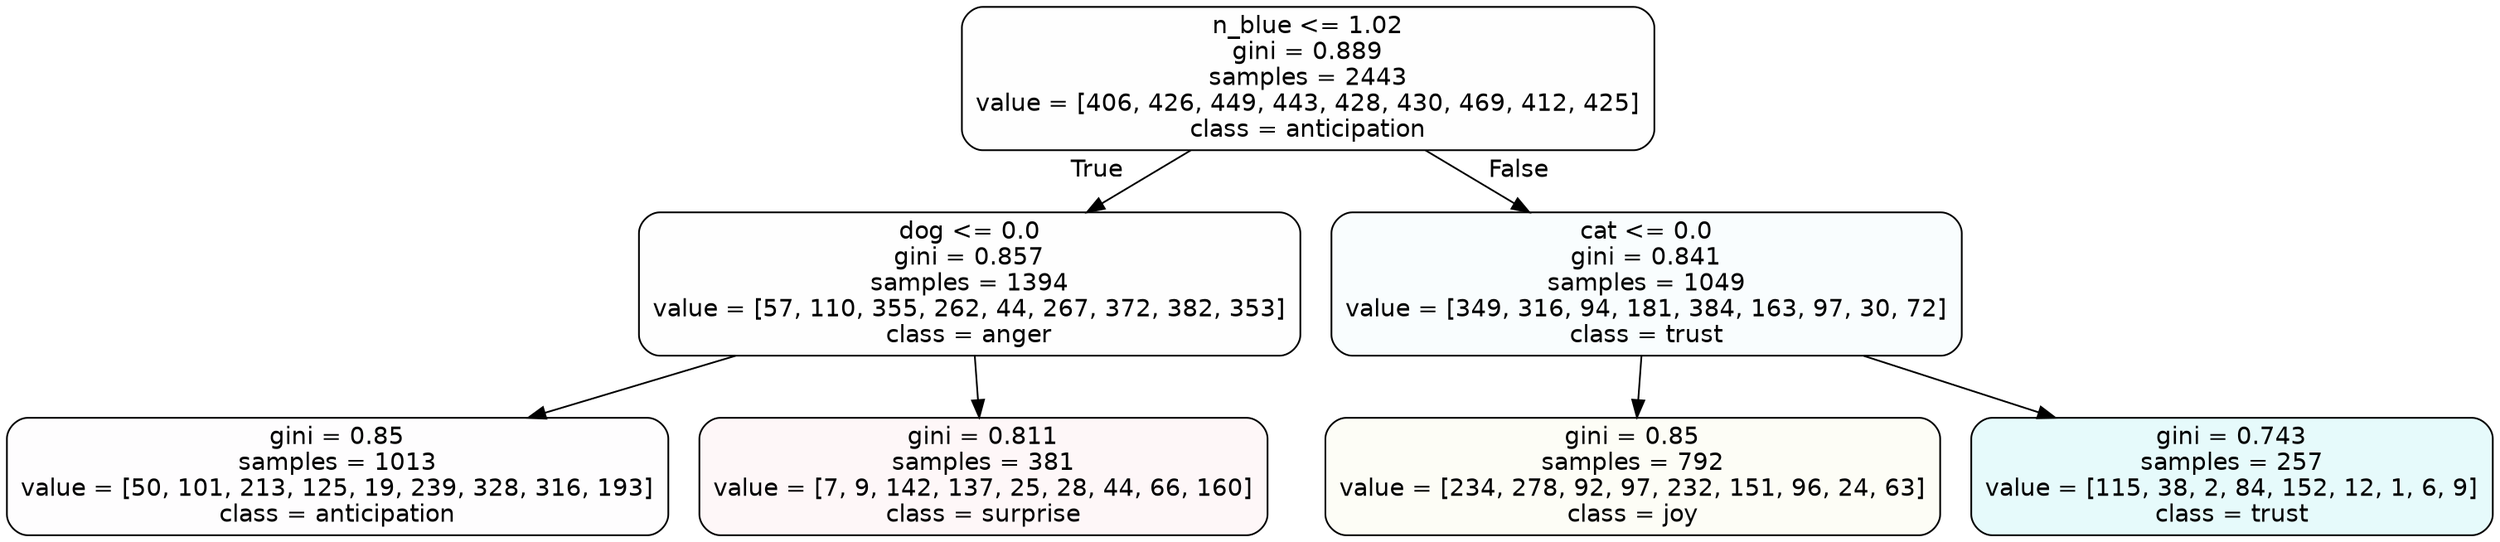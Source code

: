 digraph Tree {
node [shape=box, style="filled, rounded", color="black", fontname=helvetica] ;
edge [fontname=helvetica] ;
0 [label="n_blue <= 1.02\ngini = 0.889\nsamples = 2443\nvalue = [406, 426, 449, 443, 428, 430, 469, 412, 425]\nclass = anticipation", fillcolor="#8139e501"] ;
1 [label="dog <= 0.0\ngini = 0.857\nsamples = 1394\nvalue = [57, 110, 355, 262, 44, 267, 372, 382, 353]\nclass = anger", fillcolor="#e539d701"] ;
0 -> 1 [labeldistance=2.5, labelangle=45, headlabel="True"] ;
2 [label="gini = 0.85\nsamples = 1013\nvalue = [50, 101, 213, 125, 19, 239, 328, 316, 193]\nclass = anticipation", fillcolor="#8139e502"] ;
1 -> 2 ;
3 [label="gini = 0.811\nsamples = 381\nvalue = [7, 9, 142, 137, 25, 28, 44, 66, 160]\nclass = surprise", fillcolor="#e539640a"] ;
1 -> 3 ;
4 [label="cat <= 0.0\ngini = 0.841\nsamples = 1049\nvalue = [349, 316, 94, 181, 384, 163, 97, 30, 72]\nclass = trust", fillcolor="#39d7e507"] ;
0 -> 4 [labeldistance=2.5, labelangle=-45, headlabel="False"] ;
5 [label="gini = 0.85\nsamples = 792\nvalue = [234, 278, 92, 97, 232, 151, 96, 24, 63]\nclass = joy", fillcolor="#d7e5390b"] ;
4 -> 5 ;
6 [label="gini = 0.743\nsamples = 257\nvalue = [115, 38, 2, 84, 152, 12, 1, 6, 9]\nclass = trust", fillcolor="#39d7e51f"] ;
4 -> 6 ;
}